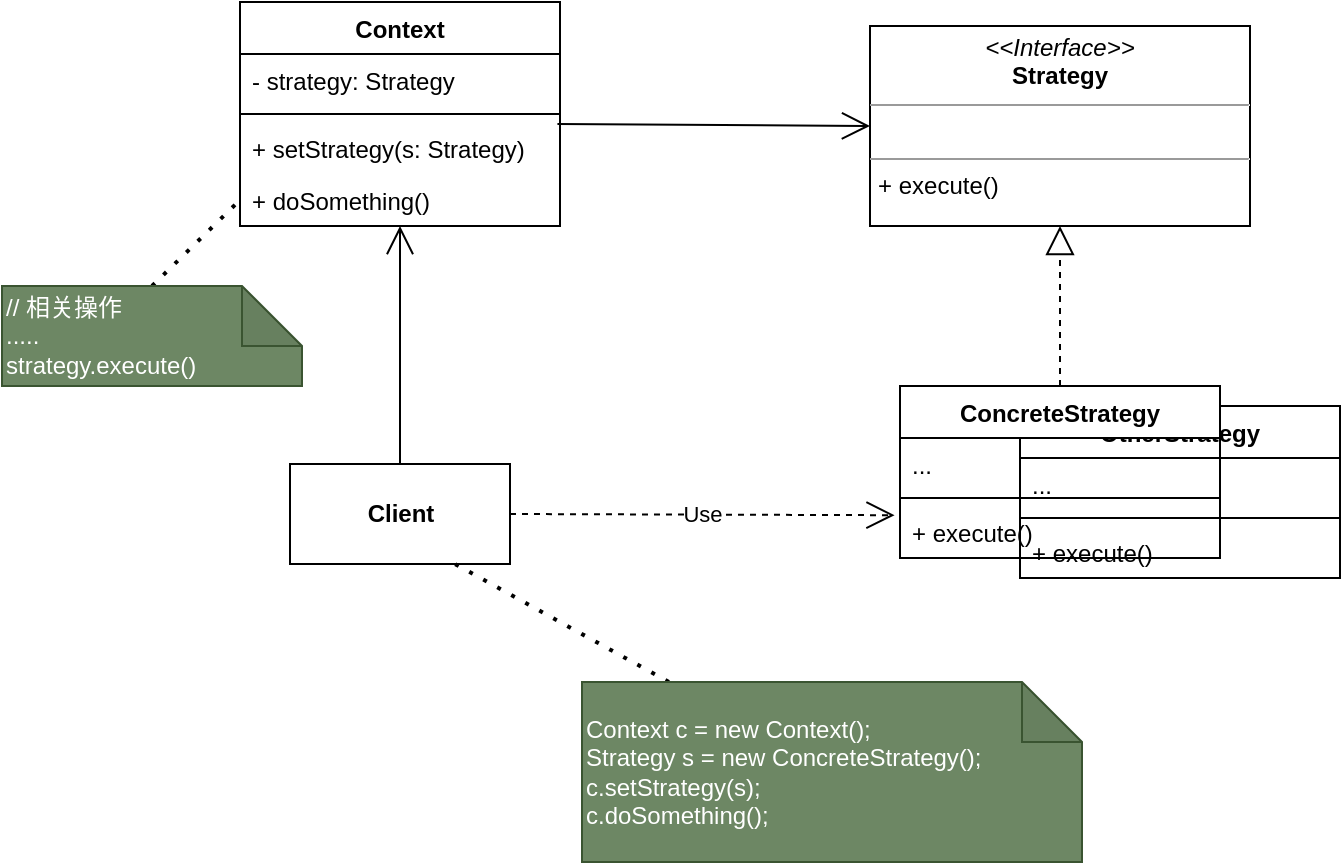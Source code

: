 <mxfile version="20.5.1" type="github">
  <diagram id="H6NBRajvenNbEnST42FU" name="第 1 页">
    <mxGraphModel dx="1550" dy="859" grid="1" gridSize="10" guides="1" tooltips="1" connect="1" arrows="1" fold="1" page="1" pageScale="1" pageWidth="827" pageHeight="1169" math="0" shadow="0">
      <root>
        <mxCell id="0" />
        <mxCell id="1" parent="0" />
        <mxCell id="jSIXeCrTQ8pV_IT-RAW2-3" value="&lt;p style=&quot;margin:0px;margin-top:4px;text-align:center;&quot;&gt;&lt;i&gt;&amp;lt;&amp;lt;Interface&amp;gt;&amp;gt;&lt;/i&gt;&lt;br&gt;&lt;b&gt;Strategy&lt;/b&gt;&lt;/p&gt;&lt;hr size=&quot;1&quot;&gt;&lt;p style=&quot;margin:0px;margin-left:4px;&quot;&gt;&lt;br&gt;&lt;/p&gt;&lt;hr size=&quot;1&quot;&gt;&lt;p style=&quot;margin:0px;margin-left:4px;&quot;&gt;+ execute()&lt;/p&gt;" style="verticalAlign=top;align=left;overflow=fill;fontSize=12;fontFamily=Helvetica;html=1;" vertex="1" parent="1">
          <mxGeometry x="454" y="352" width="190" height="100" as="geometry" />
        </mxCell>
        <mxCell id="jSIXeCrTQ8pV_IT-RAW2-5" value="OtherStrategy" style="swimlane;fontStyle=1;align=center;verticalAlign=top;childLayout=stackLayout;horizontal=1;startSize=26;horizontalStack=0;resizeParent=1;resizeParentMax=0;resizeLast=0;collapsible=1;marginBottom=0;" vertex="1" parent="1">
          <mxGeometry x="529" y="542" width="160" height="86" as="geometry" />
        </mxCell>
        <mxCell id="jSIXeCrTQ8pV_IT-RAW2-6" value="..." style="text;strokeColor=none;fillColor=none;align=left;verticalAlign=top;spacingLeft=4;spacingRight=4;overflow=hidden;rotatable=0;points=[[0,0.5],[1,0.5]];portConstraint=eastwest;" vertex="1" parent="jSIXeCrTQ8pV_IT-RAW2-5">
          <mxGeometry y="26" width="160" height="26" as="geometry" />
        </mxCell>
        <mxCell id="jSIXeCrTQ8pV_IT-RAW2-7" value="" style="line;strokeWidth=1;fillColor=none;align=left;verticalAlign=middle;spacingTop=-1;spacingLeft=3;spacingRight=3;rotatable=0;labelPosition=right;points=[];portConstraint=eastwest;strokeColor=inherit;" vertex="1" parent="jSIXeCrTQ8pV_IT-RAW2-5">
          <mxGeometry y="52" width="160" height="8" as="geometry" />
        </mxCell>
        <mxCell id="jSIXeCrTQ8pV_IT-RAW2-8" value="+ execute()" style="text;strokeColor=none;fillColor=none;align=left;verticalAlign=top;spacingLeft=4;spacingRight=4;overflow=hidden;rotatable=0;points=[[0,0.5],[1,0.5]];portConstraint=eastwest;" vertex="1" parent="jSIXeCrTQ8pV_IT-RAW2-5">
          <mxGeometry y="60" width="160" height="26" as="geometry" />
        </mxCell>
        <mxCell id="jSIXeCrTQ8pV_IT-RAW2-9" value="ConcreteStrategy" style="swimlane;fontStyle=1;align=center;verticalAlign=top;childLayout=stackLayout;horizontal=1;startSize=26;horizontalStack=0;resizeParent=1;resizeParentMax=0;resizeLast=0;collapsible=1;marginBottom=0;" vertex="1" parent="1">
          <mxGeometry x="469" y="532" width="160" height="86" as="geometry" />
        </mxCell>
        <mxCell id="jSIXeCrTQ8pV_IT-RAW2-10" value="..." style="text;strokeColor=none;fillColor=none;align=left;verticalAlign=top;spacingLeft=4;spacingRight=4;overflow=hidden;rotatable=0;points=[[0,0.5],[1,0.5]];portConstraint=eastwest;" vertex="1" parent="jSIXeCrTQ8pV_IT-RAW2-9">
          <mxGeometry y="26" width="160" height="26" as="geometry" />
        </mxCell>
        <mxCell id="jSIXeCrTQ8pV_IT-RAW2-11" value="" style="line;strokeWidth=1;fillColor=none;align=left;verticalAlign=middle;spacingTop=-1;spacingLeft=3;spacingRight=3;rotatable=0;labelPosition=right;points=[];portConstraint=eastwest;strokeColor=inherit;" vertex="1" parent="jSIXeCrTQ8pV_IT-RAW2-9">
          <mxGeometry y="52" width="160" height="8" as="geometry" />
        </mxCell>
        <mxCell id="jSIXeCrTQ8pV_IT-RAW2-12" value="+ execute()" style="text;strokeColor=none;fillColor=none;align=left;verticalAlign=top;spacingLeft=4;spacingRight=4;overflow=hidden;rotatable=0;points=[[0,0.5],[1,0.5]];portConstraint=eastwest;" vertex="1" parent="jSIXeCrTQ8pV_IT-RAW2-9">
          <mxGeometry y="60" width="160" height="26" as="geometry" />
        </mxCell>
        <mxCell id="jSIXeCrTQ8pV_IT-RAW2-13" value="" style="endArrow=block;dashed=1;endFill=0;endSize=12;html=1;rounded=0;exitX=0.5;exitY=0;exitDx=0;exitDy=0;entryX=0.5;entryY=1;entryDx=0;entryDy=0;" edge="1" parent="1" source="jSIXeCrTQ8pV_IT-RAW2-9" target="jSIXeCrTQ8pV_IT-RAW2-3">
          <mxGeometry width="160" relative="1" as="geometry">
            <mxPoint x="599" y="462" as="sourcePoint" />
            <mxPoint x="759" y="462" as="targetPoint" />
          </mxGeometry>
        </mxCell>
        <mxCell id="jSIXeCrTQ8pV_IT-RAW2-14" value="Context" style="swimlane;fontStyle=1;align=center;verticalAlign=top;childLayout=stackLayout;horizontal=1;startSize=26;horizontalStack=0;resizeParent=1;resizeParentMax=0;resizeLast=0;collapsible=1;marginBottom=0;" vertex="1" parent="1">
          <mxGeometry x="139" y="340" width="160" height="112" as="geometry" />
        </mxCell>
        <mxCell id="jSIXeCrTQ8pV_IT-RAW2-15" value="- strategy: Strategy" style="text;strokeColor=none;fillColor=none;align=left;verticalAlign=top;spacingLeft=4;spacingRight=4;overflow=hidden;rotatable=0;points=[[0,0.5],[1,0.5]];portConstraint=eastwest;" vertex="1" parent="jSIXeCrTQ8pV_IT-RAW2-14">
          <mxGeometry y="26" width="160" height="26" as="geometry" />
        </mxCell>
        <mxCell id="jSIXeCrTQ8pV_IT-RAW2-16" value="" style="line;strokeWidth=1;fillColor=none;align=left;verticalAlign=middle;spacingTop=-1;spacingLeft=3;spacingRight=3;rotatable=0;labelPosition=right;points=[];portConstraint=eastwest;strokeColor=inherit;" vertex="1" parent="jSIXeCrTQ8pV_IT-RAW2-14">
          <mxGeometry y="52" width="160" height="8" as="geometry" />
        </mxCell>
        <mxCell id="jSIXeCrTQ8pV_IT-RAW2-17" value="+ setStrategy(s: Strategy)" style="text;strokeColor=none;fillColor=none;align=left;verticalAlign=top;spacingLeft=4;spacingRight=4;overflow=hidden;rotatable=0;points=[[0,0.5],[1,0.5]];portConstraint=eastwest;" vertex="1" parent="jSIXeCrTQ8pV_IT-RAW2-14">
          <mxGeometry y="60" width="160" height="26" as="geometry" />
        </mxCell>
        <mxCell id="jSIXeCrTQ8pV_IT-RAW2-18" value="+ doSomething()" style="text;strokeColor=none;fillColor=none;align=left;verticalAlign=top;spacingLeft=4;spacingRight=4;overflow=hidden;rotatable=0;points=[[0,0.5],[1,0.5]];portConstraint=eastwest;" vertex="1" parent="jSIXeCrTQ8pV_IT-RAW2-14">
          <mxGeometry y="86" width="160" height="26" as="geometry" />
        </mxCell>
        <mxCell id="jSIXeCrTQ8pV_IT-RAW2-19" value="" style="endArrow=open;endFill=1;endSize=12;html=1;rounded=0;exitX=0.992;exitY=0.038;exitDx=0;exitDy=0;exitPerimeter=0;entryX=0;entryY=0.5;entryDx=0;entryDy=0;" edge="1" parent="1" source="jSIXeCrTQ8pV_IT-RAW2-17" target="jSIXeCrTQ8pV_IT-RAW2-3">
          <mxGeometry width="160" relative="1" as="geometry">
            <mxPoint x="299" y="402" as="sourcePoint" />
            <mxPoint x="459" y="402" as="targetPoint" />
          </mxGeometry>
        </mxCell>
        <mxCell id="jSIXeCrTQ8pV_IT-RAW2-20" value="Client" style="html=1;fontStyle=1" vertex="1" parent="1">
          <mxGeometry x="164" y="571" width="110" height="50" as="geometry" />
        </mxCell>
        <mxCell id="jSIXeCrTQ8pV_IT-RAW2-21" value="" style="endArrow=open;endFill=1;endSize=12;html=1;rounded=0;exitX=0.5;exitY=0;exitDx=0;exitDy=0;" edge="1" parent="1" source="jSIXeCrTQ8pV_IT-RAW2-20" target="jSIXeCrTQ8pV_IT-RAW2-18">
          <mxGeometry width="160" relative="1" as="geometry">
            <mxPoint x="229" y="522" as="sourcePoint" />
            <mxPoint x="389" y="522" as="targetPoint" />
          </mxGeometry>
        </mxCell>
        <mxCell id="jSIXeCrTQ8pV_IT-RAW2-22" value="Use" style="endArrow=open;endSize=12;dashed=1;html=1;rounded=0;exitX=1;exitY=0.5;exitDx=0;exitDy=0;entryX=-0.017;entryY=0.177;entryDx=0;entryDy=0;entryPerimeter=0;" edge="1" parent="1" source="jSIXeCrTQ8pV_IT-RAW2-20" target="jSIXeCrTQ8pV_IT-RAW2-12">
          <mxGeometry width="160" relative="1" as="geometry">
            <mxPoint x="279" y="732" as="sourcePoint" />
            <mxPoint x="439" y="732" as="targetPoint" />
          </mxGeometry>
        </mxCell>
        <mxCell id="jSIXeCrTQ8pV_IT-RAW2-23" value="" style="endArrow=none;dashed=1;html=1;dashPattern=1 3;strokeWidth=2;rounded=0;entryX=0;entryY=0.5;entryDx=0;entryDy=0;exitX=0.5;exitY=0;exitDx=0;exitDy=0;exitPerimeter=0;" edge="1" parent="1" source="jSIXeCrTQ8pV_IT-RAW2-24" target="jSIXeCrTQ8pV_IT-RAW2-18">
          <mxGeometry width="50" height="50" relative="1" as="geometry">
            <mxPoint x="100" y="470" as="sourcePoint" />
            <mxPoint x="140" y="480" as="targetPoint" />
          </mxGeometry>
        </mxCell>
        <mxCell id="jSIXeCrTQ8pV_IT-RAW2-24" value="// 相关操作&lt;br&gt;.....&lt;br&gt;strategy.execute()" style="shape=note;whiteSpace=wrap;html=1;backgroundOutline=1;darkOpacity=0.05;align=left;fillColor=#6d8764;fontColor=#ffffff;strokeColor=#3A5431;" vertex="1" parent="1">
          <mxGeometry x="20" y="482" width="150" height="50" as="geometry" />
        </mxCell>
        <mxCell id="jSIXeCrTQ8pV_IT-RAW2-26" value="" style="endArrow=none;dashed=1;html=1;dashPattern=1 3;strokeWidth=2;rounded=0;entryX=0.75;entryY=1;entryDx=0;entryDy=0;" edge="1" parent="1" source="jSIXeCrTQ8pV_IT-RAW2-27" target="jSIXeCrTQ8pV_IT-RAW2-20">
          <mxGeometry width="50" height="50" relative="1" as="geometry">
            <mxPoint x="310" y="680" as="sourcePoint" />
            <mxPoint x="360" y="690" as="targetPoint" />
          </mxGeometry>
        </mxCell>
        <mxCell id="jSIXeCrTQ8pV_IT-RAW2-27" value="Context c = new Context();&lt;br&gt;Strategy s = new ConcreteStrategy();&lt;br&gt;c.setStrategy(s);&lt;br&gt;c.doSomething();" style="shape=note;whiteSpace=wrap;html=1;backgroundOutline=1;darkOpacity=0.05;align=left;fillColor=#6d8764;fontColor=#ffffff;strokeColor=#3A5431;" vertex="1" parent="1">
          <mxGeometry x="310" y="680" width="250" height="90" as="geometry" />
        </mxCell>
      </root>
    </mxGraphModel>
  </diagram>
</mxfile>
